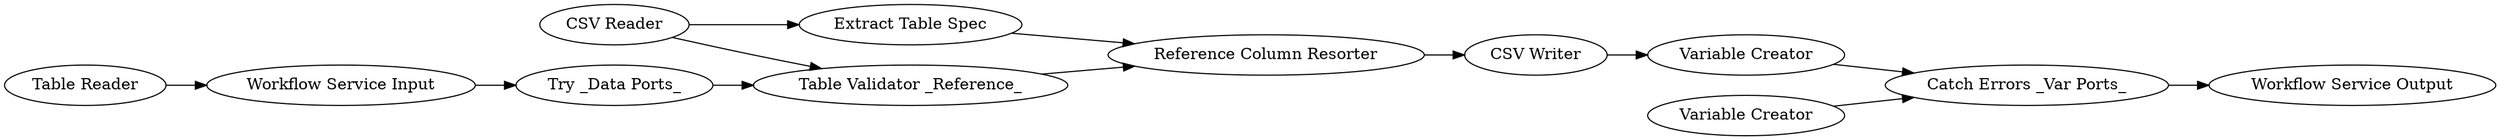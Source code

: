 digraph {
	353 -> 350
	379 -> 376
	372 -> 320
	374 -> 348
	376 -> 355
	348 -> 369
	380 -> 376
	320 -> 375
	350 -> 348
	375 -> 374
	353 -> 374
	369 -> 379
	374 [label="Table Validator _Reference_"]
	375 [label="Try _Data Ports_"]
	380 [label="Variable Creator"]
	350 [label="Extract Table Spec"]
	355 [label="Workflow Service Output"]
	372 [label="Table Reader"]
	379 [label="Variable Creator"]
	369 [label="CSV Writer"]
	376 [label="Catch Errors _Var Ports_"]
	348 [label="Reference Column Resorter"]
	353 [label="CSV Reader"]
	320 [label="Workflow Service Input"]
	rankdir=LR
}
